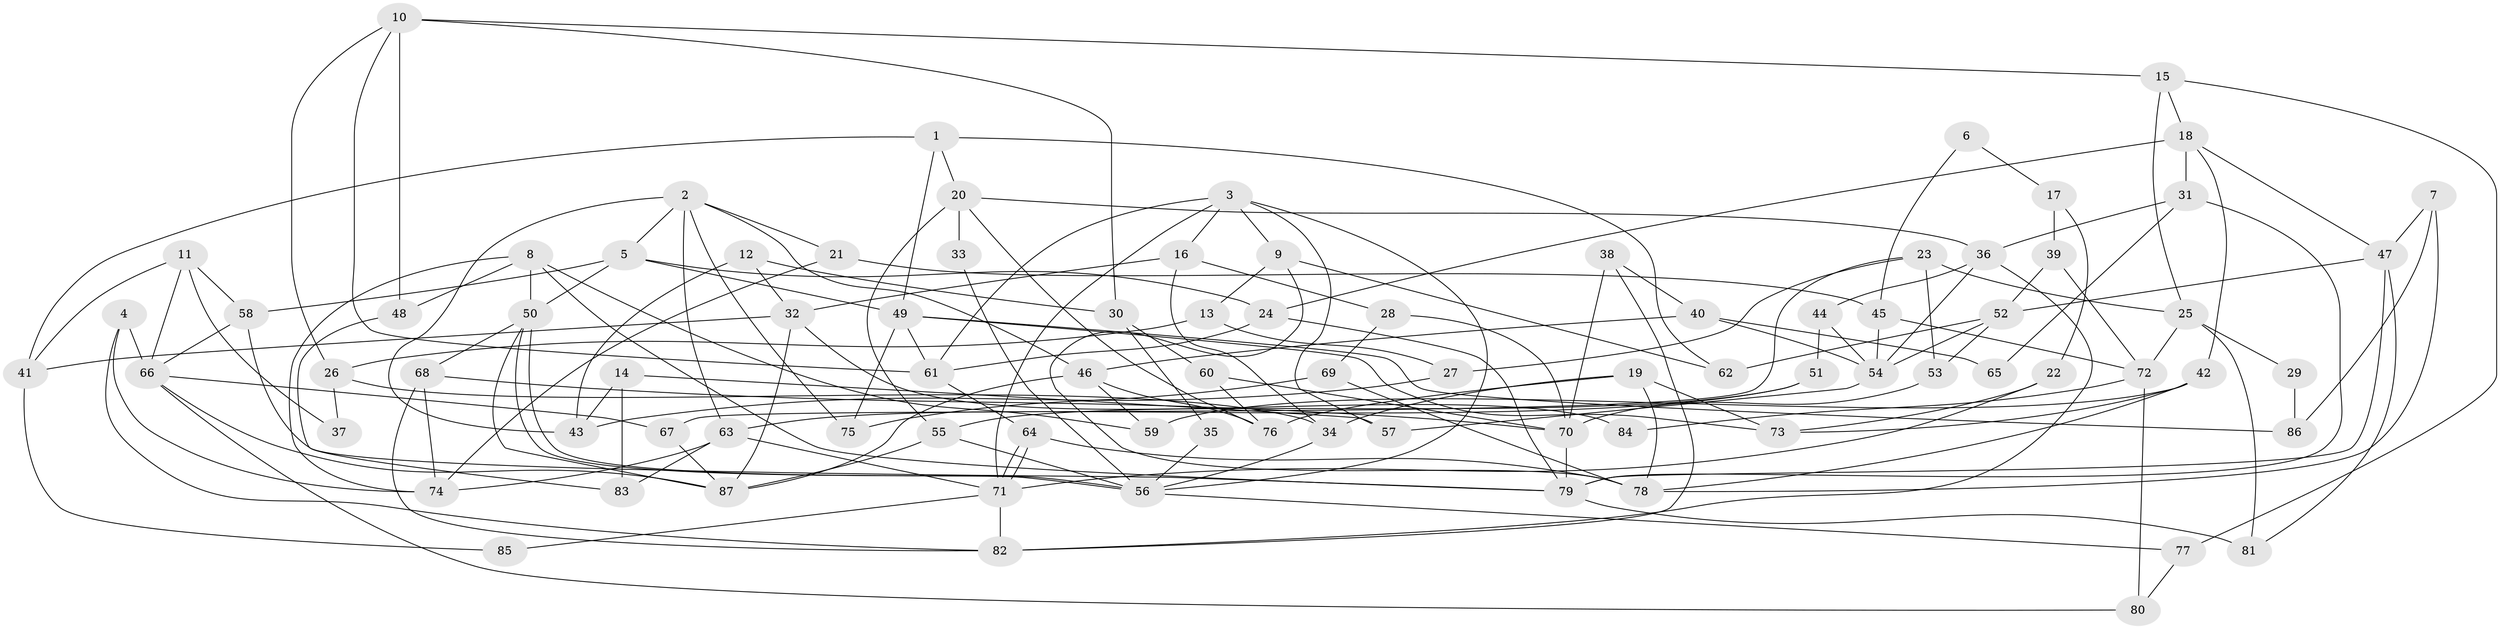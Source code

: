 // Generated by graph-tools (version 1.1) at 2025/02/03/09/25 03:02:10]
// undirected, 87 vertices, 174 edges
graph export_dot {
graph [start="1"]
  node [color=gray90,style=filled];
  1;
  2;
  3;
  4;
  5;
  6;
  7;
  8;
  9;
  10;
  11;
  12;
  13;
  14;
  15;
  16;
  17;
  18;
  19;
  20;
  21;
  22;
  23;
  24;
  25;
  26;
  27;
  28;
  29;
  30;
  31;
  32;
  33;
  34;
  35;
  36;
  37;
  38;
  39;
  40;
  41;
  42;
  43;
  44;
  45;
  46;
  47;
  48;
  49;
  50;
  51;
  52;
  53;
  54;
  55;
  56;
  57;
  58;
  59;
  60;
  61;
  62;
  63;
  64;
  65;
  66;
  67;
  68;
  69;
  70;
  71;
  72;
  73;
  74;
  75;
  76;
  77;
  78;
  79;
  80;
  81;
  82;
  83;
  84;
  85;
  86;
  87;
  1 -- 49;
  1 -- 62;
  1 -- 20;
  1 -- 41;
  2 -- 46;
  2 -- 21;
  2 -- 5;
  2 -- 43;
  2 -- 63;
  2 -- 75;
  3 -- 71;
  3 -- 16;
  3 -- 9;
  3 -- 56;
  3 -- 57;
  3 -- 61;
  4 -- 74;
  4 -- 82;
  4 -- 66;
  5 -- 50;
  5 -- 24;
  5 -- 49;
  5 -- 58;
  6 -- 45;
  6 -- 17;
  7 -- 78;
  7 -- 47;
  7 -- 86;
  8 -- 79;
  8 -- 50;
  8 -- 48;
  8 -- 59;
  8 -- 74;
  9 -- 78;
  9 -- 13;
  9 -- 62;
  10 -- 30;
  10 -- 61;
  10 -- 15;
  10 -- 26;
  10 -- 48;
  11 -- 58;
  11 -- 66;
  11 -- 37;
  11 -- 41;
  12 -- 32;
  12 -- 43;
  12 -- 30;
  13 -- 26;
  13 -- 27;
  14 -- 43;
  14 -- 83;
  14 -- 57;
  15 -- 18;
  15 -- 25;
  15 -- 77;
  16 -- 32;
  16 -- 28;
  16 -- 34;
  17 -- 39;
  17 -- 22;
  18 -- 42;
  18 -- 24;
  18 -- 31;
  18 -- 47;
  19 -- 34;
  19 -- 76;
  19 -- 73;
  19 -- 78;
  20 -- 36;
  20 -- 33;
  20 -- 55;
  20 -- 76;
  21 -- 45;
  21 -- 74;
  22 -- 71;
  22 -- 73;
  23 -- 25;
  23 -- 67;
  23 -- 27;
  23 -- 53;
  24 -- 61;
  24 -- 79;
  25 -- 81;
  25 -- 29;
  25 -- 72;
  26 -- 34;
  26 -- 37;
  27 -- 43;
  28 -- 69;
  28 -- 70;
  29 -- 86;
  30 -- 60;
  30 -- 35;
  31 -- 79;
  31 -- 36;
  31 -- 65;
  32 -- 87;
  32 -- 41;
  32 -- 84;
  33 -- 56;
  34 -- 56;
  35 -- 56;
  36 -- 54;
  36 -- 44;
  36 -- 82;
  38 -- 82;
  38 -- 70;
  38 -- 40;
  39 -- 52;
  39 -- 72;
  40 -- 54;
  40 -- 46;
  40 -- 65;
  41 -- 85;
  42 -- 59;
  42 -- 73;
  42 -- 78;
  44 -- 51;
  44 -- 54;
  45 -- 72;
  45 -- 54;
  46 -- 87;
  46 -- 59;
  46 -- 76;
  47 -- 52;
  47 -- 79;
  47 -- 81;
  48 -- 83;
  49 -- 61;
  49 -- 73;
  49 -- 75;
  49 -- 86;
  50 -- 87;
  50 -- 56;
  50 -- 56;
  50 -- 68;
  51 -- 63;
  51 -- 55;
  52 -- 54;
  52 -- 53;
  52 -- 62;
  53 -- 70;
  54 -- 57;
  55 -- 56;
  55 -- 87;
  56 -- 77;
  58 -- 79;
  58 -- 66;
  60 -- 70;
  60 -- 76;
  61 -- 64;
  63 -- 71;
  63 -- 74;
  63 -- 83;
  64 -- 71;
  64 -- 71;
  64 -- 78;
  66 -- 67;
  66 -- 80;
  66 -- 87;
  67 -- 87;
  68 -- 74;
  68 -- 70;
  68 -- 82;
  69 -- 75;
  69 -- 78;
  70 -- 79;
  71 -- 82;
  71 -- 85;
  72 -- 80;
  72 -- 84;
  77 -- 80;
  79 -- 81;
}
